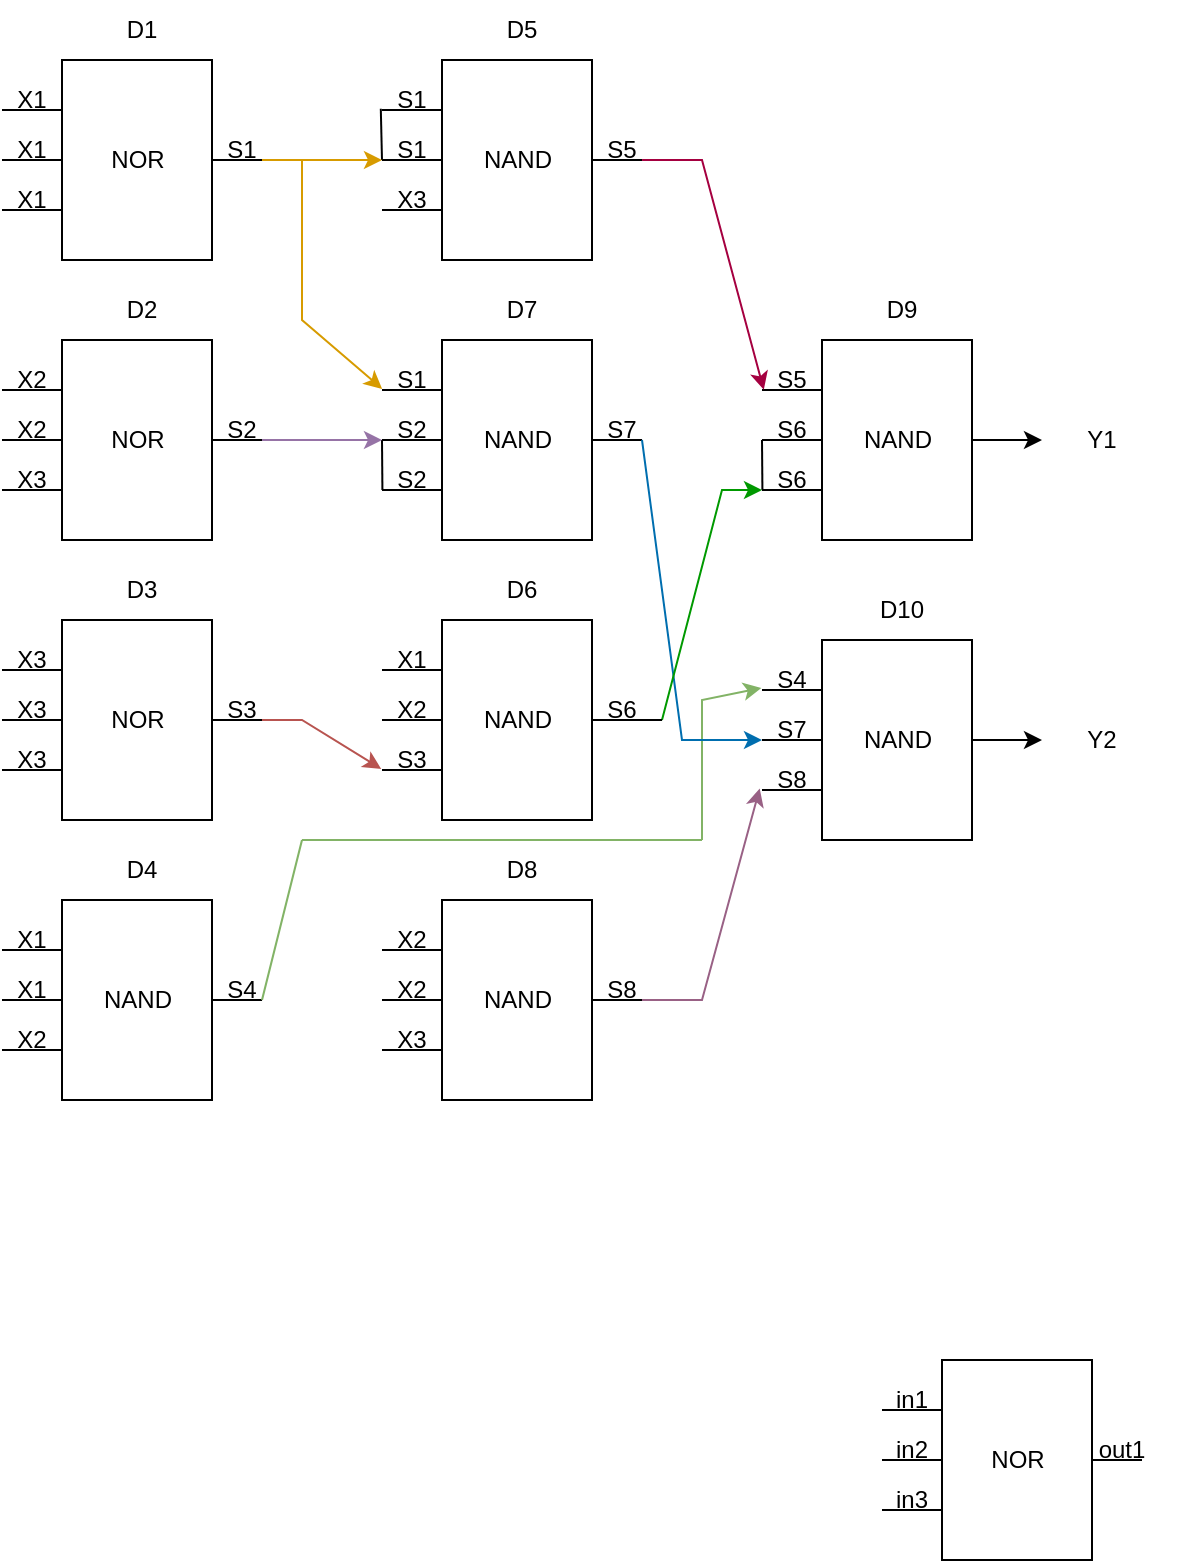 <mxfile version="24.7.16">
  <diagram name="Page-1" id="HjRfxefBbNDI6k8AIesV">
    <mxGraphModel dx="339" dy="648" grid="1" gridSize="10" guides="1" tooltips="1" connect="1" arrows="1" fold="1" page="1" pageScale="1" pageWidth="850" pageHeight="1100" math="0" shadow="0">
      <root>
        <mxCell id="0" />
        <mxCell id="1" parent="0" />
        <mxCell id="4f0wdwf8hc2-KdO0hGiv-13" value="" style="group" vertex="1" connectable="0" parent="1">
          <mxGeometry x="170" y="310" width="150" height="120" as="geometry" />
        </mxCell>
        <mxCell id="4f0wdwf8hc2-KdO0hGiv-14" value="" style="rounded=0;whiteSpace=wrap;html=1;" vertex="1" parent="4f0wdwf8hc2-KdO0hGiv-13">
          <mxGeometry x="30" width="75" height="100" as="geometry" />
        </mxCell>
        <mxCell id="4f0wdwf8hc2-KdO0hGiv-15" value="NOR" style="text;html=1;align=center;verticalAlign=middle;whiteSpace=wrap;rounded=0;" vertex="1" parent="4f0wdwf8hc2-KdO0hGiv-13">
          <mxGeometry x="37.5" y="35" width="60" height="30" as="geometry" />
        </mxCell>
        <mxCell id="4f0wdwf8hc2-KdO0hGiv-16" value="" style="endArrow=none;html=1;rounded=0;entryX=0;entryY=0.25;entryDx=0;entryDy=0;" edge="1" parent="4f0wdwf8hc2-KdO0hGiv-13" target="4f0wdwf8hc2-KdO0hGiv-14">
          <mxGeometry width="50" height="50" relative="1" as="geometry">
            <mxPoint y="25" as="sourcePoint" />
            <mxPoint x="10" y="10" as="targetPoint" />
          </mxGeometry>
        </mxCell>
        <mxCell id="4f0wdwf8hc2-KdO0hGiv-17" value="" style="endArrow=none;html=1;rounded=0;entryX=0;entryY=0.5;entryDx=0;entryDy=0;" edge="1" parent="4f0wdwf8hc2-KdO0hGiv-13" target="4f0wdwf8hc2-KdO0hGiv-14">
          <mxGeometry width="50" height="50" relative="1" as="geometry">
            <mxPoint y="50" as="sourcePoint" />
            <mxPoint x="-10" y="50" as="targetPoint" />
          </mxGeometry>
        </mxCell>
        <mxCell id="4f0wdwf8hc2-KdO0hGiv-18" value="" style="endArrow=none;html=1;rounded=0;entryX=0;entryY=0.75;entryDx=0;entryDy=0;" edge="1" parent="4f0wdwf8hc2-KdO0hGiv-13" target="4f0wdwf8hc2-KdO0hGiv-14">
          <mxGeometry width="50" height="50" relative="1" as="geometry">
            <mxPoint y="75" as="sourcePoint" />
            <mxPoint x="-20" y="65" as="targetPoint" />
          </mxGeometry>
        </mxCell>
        <mxCell id="4f0wdwf8hc2-KdO0hGiv-19" value="" style="endArrow=none;html=1;rounded=0;" edge="1" parent="4f0wdwf8hc2-KdO0hGiv-13">
          <mxGeometry width="50" height="50" relative="1" as="geometry">
            <mxPoint x="105" y="50" as="sourcePoint" />
            <mxPoint x="130" y="50" as="targetPoint" />
          </mxGeometry>
        </mxCell>
        <mxCell id="4f0wdwf8hc2-KdO0hGiv-20" value="X1" style="text;html=1;align=center;verticalAlign=middle;whiteSpace=wrap;rounded=0;" vertex="1" parent="4f0wdwf8hc2-KdO0hGiv-13">
          <mxGeometry width="30" height="40" as="geometry" />
        </mxCell>
        <mxCell id="4f0wdwf8hc2-KdO0hGiv-21" value="X1" style="text;html=1;align=center;verticalAlign=middle;whiteSpace=wrap;rounded=0;" vertex="1" parent="4f0wdwf8hc2-KdO0hGiv-13">
          <mxGeometry y="30" width="30" height="30" as="geometry" />
        </mxCell>
        <mxCell id="4f0wdwf8hc2-KdO0hGiv-22" value="X1" style="text;html=1;align=center;verticalAlign=middle;whiteSpace=wrap;rounded=0;" vertex="1" parent="4f0wdwf8hc2-KdO0hGiv-13">
          <mxGeometry y="50" width="30" height="40" as="geometry" />
        </mxCell>
        <mxCell id="4f0wdwf8hc2-KdO0hGiv-133" value="S1" style="text;html=1;align=center;verticalAlign=middle;whiteSpace=wrap;rounded=0;" vertex="1" parent="4f0wdwf8hc2-KdO0hGiv-13">
          <mxGeometry x="90" y="30" width="60" height="30" as="geometry" />
        </mxCell>
        <mxCell id="4f0wdwf8hc2-KdO0hGiv-23" value="" style="group" vertex="1" connectable="0" parent="1">
          <mxGeometry x="170" y="450" width="150" height="100" as="geometry" />
        </mxCell>
        <mxCell id="4f0wdwf8hc2-KdO0hGiv-24" value="" style="rounded=0;whiteSpace=wrap;html=1;" vertex="1" parent="4f0wdwf8hc2-KdO0hGiv-23">
          <mxGeometry x="30" width="75" height="100" as="geometry" />
        </mxCell>
        <mxCell id="4f0wdwf8hc2-KdO0hGiv-25" value="NOR" style="text;html=1;align=center;verticalAlign=middle;whiteSpace=wrap;rounded=0;" vertex="1" parent="4f0wdwf8hc2-KdO0hGiv-23">
          <mxGeometry x="37.5" y="35" width="60" height="30" as="geometry" />
        </mxCell>
        <mxCell id="4f0wdwf8hc2-KdO0hGiv-26" value="" style="endArrow=none;html=1;rounded=0;entryX=0;entryY=0.25;entryDx=0;entryDy=0;" edge="1" parent="4f0wdwf8hc2-KdO0hGiv-23" target="4f0wdwf8hc2-KdO0hGiv-24">
          <mxGeometry width="50" height="50" relative="1" as="geometry">
            <mxPoint y="25" as="sourcePoint" />
            <mxPoint x="10" y="10" as="targetPoint" />
          </mxGeometry>
        </mxCell>
        <mxCell id="4f0wdwf8hc2-KdO0hGiv-27" value="" style="endArrow=none;html=1;rounded=0;entryX=0;entryY=0.5;entryDx=0;entryDy=0;" edge="1" parent="4f0wdwf8hc2-KdO0hGiv-23" target="4f0wdwf8hc2-KdO0hGiv-24">
          <mxGeometry width="50" height="50" relative="1" as="geometry">
            <mxPoint y="50" as="sourcePoint" />
            <mxPoint x="-10" y="50" as="targetPoint" />
          </mxGeometry>
        </mxCell>
        <mxCell id="4f0wdwf8hc2-KdO0hGiv-28" value="" style="endArrow=none;html=1;rounded=0;entryX=0;entryY=0.75;entryDx=0;entryDy=0;" edge="1" parent="4f0wdwf8hc2-KdO0hGiv-23" target="4f0wdwf8hc2-KdO0hGiv-24">
          <mxGeometry width="50" height="50" relative="1" as="geometry">
            <mxPoint y="75" as="sourcePoint" />
            <mxPoint x="-20" y="65" as="targetPoint" />
          </mxGeometry>
        </mxCell>
        <mxCell id="4f0wdwf8hc2-KdO0hGiv-29" value="" style="endArrow=none;html=1;rounded=0;" edge="1" parent="4f0wdwf8hc2-KdO0hGiv-23">
          <mxGeometry width="50" height="50" relative="1" as="geometry">
            <mxPoint x="105" y="50" as="sourcePoint" />
            <mxPoint x="130" y="50" as="targetPoint" />
          </mxGeometry>
        </mxCell>
        <mxCell id="4f0wdwf8hc2-KdO0hGiv-30" value="X2" style="text;html=1;align=center;verticalAlign=middle;whiteSpace=wrap;rounded=0;" vertex="1" parent="4f0wdwf8hc2-KdO0hGiv-23">
          <mxGeometry width="30" height="40" as="geometry" />
        </mxCell>
        <mxCell id="4f0wdwf8hc2-KdO0hGiv-31" value="X2" style="text;html=1;align=center;verticalAlign=middle;whiteSpace=wrap;rounded=0;" vertex="1" parent="4f0wdwf8hc2-KdO0hGiv-23">
          <mxGeometry y="30" width="30" height="30" as="geometry" />
        </mxCell>
        <mxCell id="4f0wdwf8hc2-KdO0hGiv-32" value="X3" style="text;html=1;align=center;verticalAlign=middle;whiteSpace=wrap;rounded=0;" vertex="1" parent="4f0wdwf8hc2-KdO0hGiv-23">
          <mxGeometry y="50" width="30" height="40" as="geometry" />
        </mxCell>
        <mxCell id="4f0wdwf8hc2-KdO0hGiv-134" value="S2" style="text;html=1;align=center;verticalAlign=middle;whiteSpace=wrap;rounded=0;" vertex="1" parent="4f0wdwf8hc2-KdO0hGiv-23">
          <mxGeometry x="90" y="30" width="60" height="30" as="geometry" />
        </mxCell>
        <mxCell id="4f0wdwf8hc2-KdO0hGiv-33" value="" style="group" vertex="1" connectable="0" parent="1">
          <mxGeometry x="170" y="590" width="157.5" height="100" as="geometry" />
        </mxCell>
        <mxCell id="4f0wdwf8hc2-KdO0hGiv-34" value="" style="rounded=0;whiteSpace=wrap;html=1;" vertex="1" parent="4f0wdwf8hc2-KdO0hGiv-33">
          <mxGeometry x="30" width="75" height="100" as="geometry" />
        </mxCell>
        <mxCell id="4f0wdwf8hc2-KdO0hGiv-35" value="NOR" style="text;html=1;align=center;verticalAlign=middle;whiteSpace=wrap;rounded=0;" vertex="1" parent="4f0wdwf8hc2-KdO0hGiv-33">
          <mxGeometry x="37.5" y="35" width="60" height="30" as="geometry" />
        </mxCell>
        <mxCell id="4f0wdwf8hc2-KdO0hGiv-36" value="" style="endArrow=none;html=1;rounded=0;entryX=0;entryY=0.25;entryDx=0;entryDy=0;" edge="1" parent="4f0wdwf8hc2-KdO0hGiv-33" target="4f0wdwf8hc2-KdO0hGiv-34">
          <mxGeometry width="50" height="50" relative="1" as="geometry">
            <mxPoint y="25" as="sourcePoint" />
            <mxPoint x="10" y="10" as="targetPoint" />
          </mxGeometry>
        </mxCell>
        <mxCell id="4f0wdwf8hc2-KdO0hGiv-37" value="" style="endArrow=none;html=1;rounded=0;entryX=0;entryY=0.5;entryDx=0;entryDy=0;" edge="1" parent="4f0wdwf8hc2-KdO0hGiv-33" target="4f0wdwf8hc2-KdO0hGiv-34">
          <mxGeometry width="50" height="50" relative="1" as="geometry">
            <mxPoint y="50" as="sourcePoint" />
            <mxPoint x="-10" y="50" as="targetPoint" />
          </mxGeometry>
        </mxCell>
        <mxCell id="4f0wdwf8hc2-KdO0hGiv-38" value="" style="endArrow=none;html=1;rounded=0;entryX=0;entryY=0.75;entryDx=0;entryDy=0;" edge="1" parent="4f0wdwf8hc2-KdO0hGiv-33" target="4f0wdwf8hc2-KdO0hGiv-34">
          <mxGeometry width="50" height="50" relative="1" as="geometry">
            <mxPoint y="75" as="sourcePoint" />
            <mxPoint x="-20" y="65" as="targetPoint" />
          </mxGeometry>
        </mxCell>
        <mxCell id="4f0wdwf8hc2-KdO0hGiv-39" value="" style="endArrow=none;html=1;rounded=0;" edge="1" parent="4f0wdwf8hc2-KdO0hGiv-33">
          <mxGeometry width="50" height="50" relative="1" as="geometry">
            <mxPoint x="105" y="50" as="sourcePoint" />
            <mxPoint x="130" y="50" as="targetPoint" />
          </mxGeometry>
        </mxCell>
        <mxCell id="4f0wdwf8hc2-KdO0hGiv-40" value="X3" style="text;html=1;align=center;verticalAlign=middle;whiteSpace=wrap;rounded=0;" vertex="1" parent="4f0wdwf8hc2-KdO0hGiv-33">
          <mxGeometry width="30" height="40" as="geometry" />
        </mxCell>
        <mxCell id="4f0wdwf8hc2-KdO0hGiv-41" value="X3" style="text;html=1;align=center;verticalAlign=middle;whiteSpace=wrap;rounded=0;" vertex="1" parent="4f0wdwf8hc2-KdO0hGiv-33">
          <mxGeometry y="30" width="30" height="30" as="geometry" />
        </mxCell>
        <mxCell id="4f0wdwf8hc2-KdO0hGiv-42" value="X3" style="text;html=1;align=center;verticalAlign=middle;whiteSpace=wrap;rounded=0;" vertex="1" parent="4f0wdwf8hc2-KdO0hGiv-33">
          <mxGeometry y="50" width="30" height="40" as="geometry" />
        </mxCell>
        <mxCell id="4f0wdwf8hc2-KdO0hGiv-135" value="S3" style="text;html=1;align=center;verticalAlign=middle;whiteSpace=wrap;rounded=0;" vertex="1" parent="4f0wdwf8hc2-KdO0hGiv-33">
          <mxGeometry x="90" y="30" width="60" height="30" as="geometry" />
        </mxCell>
        <mxCell id="4f0wdwf8hc2-KdO0hGiv-43" value="" style="group" vertex="1" connectable="0" parent="1">
          <mxGeometry x="170" y="730" width="150" height="100" as="geometry" />
        </mxCell>
        <mxCell id="4f0wdwf8hc2-KdO0hGiv-44" value="" style="rounded=0;whiteSpace=wrap;html=1;" vertex="1" parent="4f0wdwf8hc2-KdO0hGiv-43">
          <mxGeometry x="30" width="75" height="100" as="geometry" />
        </mxCell>
        <mxCell id="4f0wdwf8hc2-KdO0hGiv-45" value="NAND" style="text;html=1;align=center;verticalAlign=middle;whiteSpace=wrap;rounded=0;" vertex="1" parent="4f0wdwf8hc2-KdO0hGiv-43">
          <mxGeometry x="37.5" y="35" width="60" height="30" as="geometry" />
        </mxCell>
        <mxCell id="4f0wdwf8hc2-KdO0hGiv-46" value="" style="endArrow=none;html=1;rounded=0;entryX=0;entryY=0.25;entryDx=0;entryDy=0;" edge="1" parent="4f0wdwf8hc2-KdO0hGiv-43" target="4f0wdwf8hc2-KdO0hGiv-44">
          <mxGeometry width="50" height="50" relative="1" as="geometry">
            <mxPoint y="25" as="sourcePoint" />
            <mxPoint x="10" y="10" as="targetPoint" />
          </mxGeometry>
        </mxCell>
        <mxCell id="4f0wdwf8hc2-KdO0hGiv-47" value="" style="endArrow=none;html=1;rounded=0;entryX=0;entryY=0.5;entryDx=0;entryDy=0;" edge="1" parent="4f0wdwf8hc2-KdO0hGiv-43" target="4f0wdwf8hc2-KdO0hGiv-44">
          <mxGeometry width="50" height="50" relative="1" as="geometry">
            <mxPoint y="50" as="sourcePoint" />
            <mxPoint x="-10" y="50" as="targetPoint" />
          </mxGeometry>
        </mxCell>
        <mxCell id="4f0wdwf8hc2-KdO0hGiv-48" value="" style="endArrow=none;html=1;rounded=0;entryX=0;entryY=0.75;entryDx=0;entryDy=0;" edge="1" parent="4f0wdwf8hc2-KdO0hGiv-43" target="4f0wdwf8hc2-KdO0hGiv-44">
          <mxGeometry width="50" height="50" relative="1" as="geometry">
            <mxPoint y="75" as="sourcePoint" />
            <mxPoint x="-20" y="65" as="targetPoint" />
          </mxGeometry>
        </mxCell>
        <mxCell id="4f0wdwf8hc2-KdO0hGiv-49" value="" style="endArrow=none;html=1;rounded=0;" edge="1" parent="4f0wdwf8hc2-KdO0hGiv-43">
          <mxGeometry width="50" height="50" relative="1" as="geometry">
            <mxPoint x="105" y="50" as="sourcePoint" />
            <mxPoint x="130" y="50" as="targetPoint" />
          </mxGeometry>
        </mxCell>
        <mxCell id="4f0wdwf8hc2-KdO0hGiv-50" value="X1" style="text;html=1;align=center;verticalAlign=middle;whiteSpace=wrap;rounded=0;" vertex="1" parent="4f0wdwf8hc2-KdO0hGiv-43">
          <mxGeometry width="30" height="40" as="geometry" />
        </mxCell>
        <mxCell id="4f0wdwf8hc2-KdO0hGiv-51" value="X1" style="text;html=1;align=center;verticalAlign=middle;whiteSpace=wrap;rounded=0;" vertex="1" parent="4f0wdwf8hc2-KdO0hGiv-43">
          <mxGeometry y="30" width="30" height="30" as="geometry" />
        </mxCell>
        <mxCell id="4f0wdwf8hc2-KdO0hGiv-52" value="X2" style="text;html=1;align=center;verticalAlign=middle;whiteSpace=wrap;rounded=0;" vertex="1" parent="4f0wdwf8hc2-KdO0hGiv-43">
          <mxGeometry y="50" width="30" height="40" as="geometry" />
        </mxCell>
        <mxCell id="4f0wdwf8hc2-KdO0hGiv-136" value="S4" style="text;html=1;align=center;verticalAlign=middle;whiteSpace=wrap;rounded=0;" vertex="1" parent="4f0wdwf8hc2-KdO0hGiv-43">
          <mxGeometry x="90" y="30" width="60" height="30" as="geometry" />
        </mxCell>
        <mxCell id="4f0wdwf8hc2-KdO0hGiv-137" value="" style="endArrow=none;html=1;rounded=0;fillColor=#d5e8d4;strokeColor=#82b366;" edge="1" parent="4f0wdwf8hc2-KdO0hGiv-43">
          <mxGeometry width="50" height="50" relative="1" as="geometry">
            <mxPoint x="130" y="50" as="sourcePoint" />
            <mxPoint x="150" y="-30" as="targetPoint" />
          </mxGeometry>
        </mxCell>
        <mxCell id="4f0wdwf8hc2-KdO0hGiv-54" value="D1" style="text;html=1;align=center;verticalAlign=middle;whiteSpace=wrap;rounded=0;" vertex="1" parent="1">
          <mxGeometry x="200" y="280" width="80" height="30" as="geometry" />
        </mxCell>
        <mxCell id="4f0wdwf8hc2-KdO0hGiv-55" value="D2" style="text;html=1;align=center;verticalAlign=middle;whiteSpace=wrap;rounded=0;" vertex="1" parent="1">
          <mxGeometry x="200" y="420" width="80" height="30" as="geometry" />
        </mxCell>
        <mxCell id="4f0wdwf8hc2-KdO0hGiv-56" value="D3" style="text;html=1;align=center;verticalAlign=middle;whiteSpace=wrap;rounded=0;" vertex="1" parent="1">
          <mxGeometry x="200" y="560" width="80" height="30" as="geometry" />
        </mxCell>
        <mxCell id="4f0wdwf8hc2-KdO0hGiv-57" value="D4" style="text;html=1;align=center;verticalAlign=middle;whiteSpace=wrap;rounded=0;" vertex="1" parent="1">
          <mxGeometry x="200" y="700" width="80" height="30" as="geometry" />
        </mxCell>
        <mxCell id="4f0wdwf8hc2-KdO0hGiv-58" value="" style="group" vertex="1" connectable="0" parent="1">
          <mxGeometry x="360" y="310" width="150" height="100" as="geometry" />
        </mxCell>
        <mxCell id="4f0wdwf8hc2-KdO0hGiv-59" value="" style="rounded=0;whiteSpace=wrap;html=1;" vertex="1" parent="4f0wdwf8hc2-KdO0hGiv-58">
          <mxGeometry x="30" width="75" height="100" as="geometry" />
        </mxCell>
        <mxCell id="4f0wdwf8hc2-KdO0hGiv-60" value="NAND" style="text;html=1;align=center;verticalAlign=middle;whiteSpace=wrap;rounded=0;" vertex="1" parent="4f0wdwf8hc2-KdO0hGiv-58">
          <mxGeometry x="37.5" y="35" width="60" height="30" as="geometry" />
        </mxCell>
        <mxCell id="4f0wdwf8hc2-KdO0hGiv-61" value="" style="endArrow=none;html=1;rounded=0;entryX=0;entryY=0.25;entryDx=0;entryDy=0;" edge="1" parent="4f0wdwf8hc2-KdO0hGiv-58" target="4f0wdwf8hc2-KdO0hGiv-59">
          <mxGeometry width="50" height="50" relative="1" as="geometry">
            <mxPoint y="25" as="sourcePoint" />
            <mxPoint x="10" y="10" as="targetPoint" />
          </mxGeometry>
        </mxCell>
        <mxCell id="4f0wdwf8hc2-KdO0hGiv-62" value="" style="endArrow=none;html=1;rounded=0;entryX=0;entryY=0.5;entryDx=0;entryDy=0;" edge="1" parent="4f0wdwf8hc2-KdO0hGiv-58" target="4f0wdwf8hc2-KdO0hGiv-59">
          <mxGeometry width="50" height="50" relative="1" as="geometry">
            <mxPoint y="50" as="sourcePoint" />
            <mxPoint x="-10" y="50" as="targetPoint" />
          </mxGeometry>
        </mxCell>
        <mxCell id="4f0wdwf8hc2-KdO0hGiv-63" value="" style="endArrow=none;html=1;rounded=0;entryX=0;entryY=0.75;entryDx=0;entryDy=0;" edge="1" parent="4f0wdwf8hc2-KdO0hGiv-58" target="4f0wdwf8hc2-KdO0hGiv-59">
          <mxGeometry width="50" height="50" relative="1" as="geometry">
            <mxPoint y="75" as="sourcePoint" />
            <mxPoint x="-20" y="65" as="targetPoint" />
          </mxGeometry>
        </mxCell>
        <mxCell id="4f0wdwf8hc2-KdO0hGiv-64" value="" style="endArrow=none;html=1;rounded=0;" edge="1" parent="4f0wdwf8hc2-KdO0hGiv-58">
          <mxGeometry width="50" height="50" relative="1" as="geometry">
            <mxPoint x="105" y="50" as="sourcePoint" />
            <mxPoint x="130" y="50" as="targetPoint" />
          </mxGeometry>
        </mxCell>
        <mxCell id="4f0wdwf8hc2-KdO0hGiv-65" value="S1" style="text;html=1;align=center;verticalAlign=middle;whiteSpace=wrap;rounded=0;" vertex="1" parent="4f0wdwf8hc2-KdO0hGiv-58">
          <mxGeometry width="30" height="40" as="geometry" />
        </mxCell>
        <mxCell id="4f0wdwf8hc2-KdO0hGiv-66" value="S1" style="text;html=1;align=center;verticalAlign=middle;whiteSpace=wrap;rounded=0;" vertex="1" parent="4f0wdwf8hc2-KdO0hGiv-58">
          <mxGeometry y="30" width="30" height="30" as="geometry" />
        </mxCell>
        <mxCell id="4f0wdwf8hc2-KdO0hGiv-67" value="X3" style="text;html=1;align=center;verticalAlign=middle;whiteSpace=wrap;rounded=0;" vertex="1" parent="4f0wdwf8hc2-KdO0hGiv-58">
          <mxGeometry y="50" width="30" height="40" as="geometry" />
        </mxCell>
        <mxCell id="4f0wdwf8hc2-KdO0hGiv-141" value="S5" style="text;html=1;align=center;verticalAlign=middle;whiteSpace=wrap;rounded=0;" vertex="1" parent="4f0wdwf8hc2-KdO0hGiv-58">
          <mxGeometry x="90" y="30" width="60" height="30" as="geometry" />
        </mxCell>
        <mxCell id="4f0wdwf8hc2-KdO0hGiv-154" value="" style="endArrow=none;html=1;rounded=0;exitX=0;exitY=0;exitDx=0;exitDy=0;entryX=-0.02;entryY=0.61;entryDx=0;entryDy=0;entryPerimeter=0;" edge="1" parent="4f0wdwf8hc2-KdO0hGiv-58" source="4f0wdwf8hc2-KdO0hGiv-67" target="4f0wdwf8hc2-KdO0hGiv-65">
          <mxGeometry width="50" height="50" relative="1" as="geometry">
            <mxPoint x="-80" y="90" as="sourcePoint" />
            <mxPoint x="-30" y="40" as="targetPoint" />
          </mxGeometry>
        </mxCell>
        <mxCell id="4f0wdwf8hc2-KdO0hGiv-68" value="D5" style="text;html=1;align=center;verticalAlign=middle;whiteSpace=wrap;rounded=0;" vertex="1" parent="1">
          <mxGeometry x="390" y="280" width="80" height="30" as="geometry" />
        </mxCell>
        <mxCell id="4f0wdwf8hc2-KdO0hGiv-69" value="" style="group" vertex="1" connectable="0" parent="1">
          <mxGeometry x="360" y="590" width="157.5" height="100" as="geometry" />
        </mxCell>
        <mxCell id="4f0wdwf8hc2-KdO0hGiv-70" value="" style="rounded=0;whiteSpace=wrap;html=1;" vertex="1" parent="4f0wdwf8hc2-KdO0hGiv-69">
          <mxGeometry x="30" width="75" height="100" as="geometry" />
        </mxCell>
        <mxCell id="4f0wdwf8hc2-KdO0hGiv-71" value="NAND" style="text;html=1;align=center;verticalAlign=middle;whiteSpace=wrap;rounded=0;" vertex="1" parent="4f0wdwf8hc2-KdO0hGiv-69">
          <mxGeometry x="37.5" y="35" width="60" height="30" as="geometry" />
        </mxCell>
        <mxCell id="4f0wdwf8hc2-KdO0hGiv-72" value="" style="endArrow=none;html=1;rounded=0;entryX=0;entryY=0.25;entryDx=0;entryDy=0;" edge="1" parent="4f0wdwf8hc2-KdO0hGiv-69" target="4f0wdwf8hc2-KdO0hGiv-70">
          <mxGeometry width="50" height="50" relative="1" as="geometry">
            <mxPoint y="25" as="sourcePoint" />
            <mxPoint x="10" y="10" as="targetPoint" />
          </mxGeometry>
        </mxCell>
        <mxCell id="4f0wdwf8hc2-KdO0hGiv-73" value="" style="endArrow=none;html=1;rounded=0;entryX=0;entryY=0.5;entryDx=0;entryDy=0;" edge="1" parent="4f0wdwf8hc2-KdO0hGiv-69" target="4f0wdwf8hc2-KdO0hGiv-70">
          <mxGeometry width="50" height="50" relative="1" as="geometry">
            <mxPoint y="50" as="sourcePoint" />
            <mxPoint x="-10" y="50" as="targetPoint" />
          </mxGeometry>
        </mxCell>
        <mxCell id="4f0wdwf8hc2-KdO0hGiv-74" value="" style="endArrow=none;html=1;rounded=0;entryX=0;entryY=0.75;entryDx=0;entryDy=0;" edge="1" parent="4f0wdwf8hc2-KdO0hGiv-69" target="4f0wdwf8hc2-KdO0hGiv-70">
          <mxGeometry width="50" height="50" relative="1" as="geometry">
            <mxPoint y="75" as="sourcePoint" />
            <mxPoint x="-20" y="65" as="targetPoint" />
          </mxGeometry>
        </mxCell>
        <mxCell id="4f0wdwf8hc2-KdO0hGiv-76" value="X1" style="text;html=1;align=center;verticalAlign=middle;whiteSpace=wrap;rounded=0;" vertex="1" parent="4f0wdwf8hc2-KdO0hGiv-69">
          <mxGeometry width="30" height="40" as="geometry" />
        </mxCell>
        <mxCell id="4f0wdwf8hc2-KdO0hGiv-77" value="X2" style="text;html=1;align=center;verticalAlign=middle;whiteSpace=wrap;rounded=0;" vertex="1" parent="4f0wdwf8hc2-KdO0hGiv-69">
          <mxGeometry y="30" width="30" height="30" as="geometry" />
        </mxCell>
        <mxCell id="4f0wdwf8hc2-KdO0hGiv-78" value="S3" style="text;html=1;align=center;verticalAlign=middle;whiteSpace=wrap;rounded=0;" vertex="1" parent="4f0wdwf8hc2-KdO0hGiv-69">
          <mxGeometry y="50" width="30" height="40" as="geometry" />
        </mxCell>
        <mxCell id="4f0wdwf8hc2-KdO0hGiv-159" value="S6" style="text;html=1;align=center;verticalAlign=middle;whiteSpace=wrap;rounded=0;" vertex="1" parent="4f0wdwf8hc2-KdO0hGiv-69">
          <mxGeometry x="90" y="30" width="60" height="30" as="geometry" />
        </mxCell>
        <mxCell id="4f0wdwf8hc2-KdO0hGiv-79" value="D6" style="text;html=1;align=center;verticalAlign=middle;whiteSpace=wrap;rounded=0;" vertex="1" parent="1">
          <mxGeometry x="390" y="560" width="80" height="30" as="geometry" />
        </mxCell>
        <mxCell id="4f0wdwf8hc2-KdO0hGiv-80" value="" style="group" vertex="1" connectable="0" parent="1">
          <mxGeometry x="360" y="450" width="150" height="100" as="geometry" />
        </mxCell>
        <mxCell id="4f0wdwf8hc2-KdO0hGiv-81" value="" style="rounded=0;whiteSpace=wrap;html=1;" vertex="1" parent="4f0wdwf8hc2-KdO0hGiv-80">
          <mxGeometry x="30" width="75" height="100" as="geometry" />
        </mxCell>
        <mxCell id="4f0wdwf8hc2-KdO0hGiv-82" value="NAND" style="text;html=1;align=center;verticalAlign=middle;whiteSpace=wrap;rounded=0;" vertex="1" parent="4f0wdwf8hc2-KdO0hGiv-80">
          <mxGeometry x="37.5" y="35" width="60" height="30" as="geometry" />
        </mxCell>
        <mxCell id="4f0wdwf8hc2-KdO0hGiv-83" value="" style="endArrow=none;html=1;rounded=0;entryX=0;entryY=0.25;entryDx=0;entryDy=0;" edge="1" parent="4f0wdwf8hc2-KdO0hGiv-80" target="4f0wdwf8hc2-KdO0hGiv-81">
          <mxGeometry width="50" height="50" relative="1" as="geometry">
            <mxPoint y="25" as="sourcePoint" />
            <mxPoint x="10" y="10" as="targetPoint" />
          </mxGeometry>
        </mxCell>
        <mxCell id="4f0wdwf8hc2-KdO0hGiv-84" value="" style="endArrow=none;html=1;rounded=0;entryX=0;entryY=0.5;entryDx=0;entryDy=0;" edge="1" parent="4f0wdwf8hc2-KdO0hGiv-80" target="4f0wdwf8hc2-KdO0hGiv-81">
          <mxGeometry width="50" height="50" relative="1" as="geometry">
            <mxPoint y="50" as="sourcePoint" />
            <mxPoint x="-10" y="50" as="targetPoint" />
          </mxGeometry>
        </mxCell>
        <mxCell id="4f0wdwf8hc2-KdO0hGiv-85" value="" style="endArrow=none;html=1;rounded=0;entryX=0;entryY=0.75;entryDx=0;entryDy=0;" edge="1" parent="4f0wdwf8hc2-KdO0hGiv-80" target="4f0wdwf8hc2-KdO0hGiv-81">
          <mxGeometry width="50" height="50" relative="1" as="geometry">
            <mxPoint y="75" as="sourcePoint" />
            <mxPoint x="-20" y="65" as="targetPoint" />
          </mxGeometry>
        </mxCell>
        <mxCell id="4f0wdwf8hc2-KdO0hGiv-86" value="" style="endArrow=none;html=1;rounded=0;" edge="1" parent="4f0wdwf8hc2-KdO0hGiv-80">
          <mxGeometry width="50" height="50" relative="1" as="geometry">
            <mxPoint x="105" y="50" as="sourcePoint" />
            <mxPoint x="130" y="50" as="targetPoint" />
          </mxGeometry>
        </mxCell>
        <mxCell id="4f0wdwf8hc2-KdO0hGiv-87" value="S1" style="text;html=1;align=center;verticalAlign=middle;whiteSpace=wrap;rounded=0;" vertex="1" parent="4f0wdwf8hc2-KdO0hGiv-80">
          <mxGeometry width="30" height="40" as="geometry" />
        </mxCell>
        <mxCell id="4f0wdwf8hc2-KdO0hGiv-88" value="S2" style="text;html=1;align=center;verticalAlign=middle;whiteSpace=wrap;rounded=0;" vertex="1" parent="4f0wdwf8hc2-KdO0hGiv-80">
          <mxGeometry y="30" width="30" height="30" as="geometry" />
        </mxCell>
        <mxCell id="4f0wdwf8hc2-KdO0hGiv-89" value="S2" style="text;html=1;align=center;verticalAlign=middle;whiteSpace=wrap;rounded=0;" vertex="1" parent="4f0wdwf8hc2-KdO0hGiv-80">
          <mxGeometry y="50" width="30" height="40" as="geometry" />
        </mxCell>
        <mxCell id="4f0wdwf8hc2-KdO0hGiv-130" value="" style="endArrow=none;html=1;rounded=0;entryX=0;entryY=0;entryDx=0;entryDy=0;exitX=0.007;exitY=0.626;exitDx=0;exitDy=0;exitPerimeter=0;" edge="1" parent="4f0wdwf8hc2-KdO0hGiv-80" source="4f0wdwf8hc2-KdO0hGiv-89" target="4f0wdwf8hc2-KdO0hGiv-89">
          <mxGeometry width="50" height="50" relative="1" as="geometry">
            <mxPoint x="-30" y="90" as="sourcePoint" />
            <mxPoint x="-60" y="50" as="targetPoint" />
          </mxGeometry>
        </mxCell>
        <mxCell id="4f0wdwf8hc2-KdO0hGiv-158" value="S7" style="text;html=1;align=center;verticalAlign=middle;whiteSpace=wrap;rounded=0;" vertex="1" parent="4f0wdwf8hc2-KdO0hGiv-80">
          <mxGeometry x="90" y="30" width="60" height="30" as="geometry" />
        </mxCell>
        <mxCell id="4f0wdwf8hc2-KdO0hGiv-90" value="D7" style="text;html=1;align=center;verticalAlign=middle;whiteSpace=wrap;rounded=0;" vertex="1" parent="1">
          <mxGeometry x="390" y="420" width="80" height="30" as="geometry" />
        </mxCell>
        <mxCell id="4f0wdwf8hc2-KdO0hGiv-91" value="" style="group" vertex="1" connectable="0" parent="1">
          <mxGeometry x="360" y="730" width="150" height="100" as="geometry" />
        </mxCell>
        <mxCell id="4f0wdwf8hc2-KdO0hGiv-92" value="" style="rounded=0;whiteSpace=wrap;html=1;" vertex="1" parent="4f0wdwf8hc2-KdO0hGiv-91">
          <mxGeometry x="30" width="75" height="100" as="geometry" />
        </mxCell>
        <mxCell id="4f0wdwf8hc2-KdO0hGiv-93" value="NAND" style="text;html=1;align=center;verticalAlign=middle;whiteSpace=wrap;rounded=0;" vertex="1" parent="4f0wdwf8hc2-KdO0hGiv-91">
          <mxGeometry x="37.5" y="35" width="60" height="30" as="geometry" />
        </mxCell>
        <mxCell id="4f0wdwf8hc2-KdO0hGiv-94" value="" style="endArrow=none;html=1;rounded=0;entryX=0;entryY=0.25;entryDx=0;entryDy=0;" edge="1" parent="4f0wdwf8hc2-KdO0hGiv-91" target="4f0wdwf8hc2-KdO0hGiv-92">
          <mxGeometry width="50" height="50" relative="1" as="geometry">
            <mxPoint y="25" as="sourcePoint" />
            <mxPoint x="10" y="10" as="targetPoint" />
          </mxGeometry>
        </mxCell>
        <mxCell id="4f0wdwf8hc2-KdO0hGiv-95" value="" style="endArrow=none;html=1;rounded=0;entryX=0;entryY=0.5;entryDx=0;entryDy=0;" edge="1" parent="4f0wdwf8hc2-KdO0hGiv-91" target="4f0wdwf8hc2-KdO0hGiv-92">
          <mxGeometry width="50" height="50" relative="1" as="geometry">
            <mxPoint y="50" as="sourcePoint" />
            <mxPoint x="-10" y="50" as="targetPoint" />
          </mxGeometry>
        </mxCell>
        <mxCell id="4f0wdwf8hc2-KdO0hGiv-96" value="" style="endArrow=none;html=1;rounded=0;entryX=0;entryY=0.75;entryDx=0;entryDy=0;" edge="1" parent="4f0wdwf8hc2-KdO0hGiv-91" target="4f0wdwf8hc2-KdO0hGiv-92">
          <mxGeometry width="50" height="50" relative="1" as="geometry">
            <mxPoint y="75" as="sourcePoint" />
            <mxPoint x="-20" y="65" as="targetPoint" />
          </mxGeometry>
        </mxCell>
        <mxCell id="4f0wdwf8hc2-KdO0hGiv-97" value="" style="endArrow=none;html=1;rounded=0;" edge="1" parent="4f0wdwf8hc2-KdO0hGiv-91">
          <mxGeometry width="50" height="50" relative="1" as="geometry">
            <mxPoint x="105" y="50" as="sourcePoint" />
            <mxPoint x="130" y="50" as="targetPoint" />
          </mxGeometry>
        </mxCell>
        <mxCell id="4f0wdwf8hc2-KdO0hGiv-98" value="X2" style="text;html=1;align=center;verticalAlign=middle;whiteSpace=wrap;rounded=0;" vertex="1" parent="4f0wdwf8hc2-KdO0hGiv-91">
          <mxGeometry width="30" height="40" as="geometry" />
        </mxCell>
        <mxCell id="4f0wdwf8hc2-KdO0hGiv-99" value="X2" style="text;html=1;align=center;verticalAlign=middle;whiteSpace=wrap;rounded=0;" vertex="1" parent="4f0wdwf8hc2-KdO0hGiv-91">
          <mxGeometry y="30" width="30" height="30" as="geometry" />
        </mxCell>
        <mxCell id="4f0wdwf8hc2-KdO0hGiv-100" value="X3" style="text;html=1;align=center;verticalAlign=middle;whiteSpace=wrap;rounded=0;" vertex="1" parent="4f0wdwf8hc2-KdO0hGiv-91">
          <mxGeometry y="50" width="30" height="40" as="geometry" />
        </mxCell>
        <mxCell id="4f0wdwf8hc2-KdO0hGiv-144" value="S8" style="text;html=1;align=center;verticalAlign=middle;whiteSpace=wrap;rounded=0;" vertex="1" parent="4f0wdwf8hc2-KdO0hGiv-91">
          <mxGeometry x="90" y="30" width="60" height="30" as="geometry" />
        </mxCell>
        <mxCell id="4f0wdwf8hc2-KdO0hGiv-101" value="D8" style="text;html=1;align=center;verticalAlign=middle;whiteSpace=wrap;rounded=0;" vertex="1" parent="1">
          <mxGeometry x="390" y="700" width="80" height="30" as="geometry" />
        </mxCell>
        <mxCell id="4f0wdwf8hc2-KdO0hGiv-103" value="" style="group" vertex="1" connectable="0" parent="1">
          <mxGeometry x="550" y="450" width="130" height="100" as="geometry" />
        </mxCell>
        <mxCell id="4f0wdwf8hc2-KdO0hGiv-104" value="" style="rounded=0;whiteSpace=wrap;html=1;" vertex="1" parent="4f0wdwf8hc2-KdO0hGiv-103">
          <mxGeometry x="30" width="75" height="100" as="geometry" />
        </mxCell>
        <mxCell id="4f0wdwf8hc2-KdO0hGiv-105" value="NAND" style="text;html=1;align=center;verticalAlign=middle;whiteSpace=wrap;rounded=0;" vertex="1" parent="4f0wdwf8hc2-KdO0hGiv-103">
          <mxGeometry x="37.5" y="35" width="60" height="30" as="geometry" />
        </mxCell>
        <mxCell id="4f0wdwf8hc2-KdO0hGiv-106" value="" style="endArrow=none;html=1;rounded=0;entryX=0;entryY=0.25;entryDx=0;entryDy=0;" edge="1" parent="4f0wdwf8hc2-KdO0hGiv-103" target="4f0wdwf8hc2-KdO0hGiv-104">
          <mxGeometry width="50" height="50" relative="1" as="geometry">
            <mxPoint y="25" as="sourcePoint" />
            <mxPoint x="10" y="10" as="targetPoint" />
          </mxGeometry>
        </mxCell>
        <mxCell id="4f0wdwf8hc2-KdO0hGiv-107" value="" style="endArrow=none;html=1;rounded=0;entryX=0;entryY=0.5;entryDx=0;entryDy=0;" edge="1" parent="4f0wdwf8hc2-KdO0hGiv-103" target="4f0wdwf8hc2-KdO0hGiv-104">
          <mxGeometry width="50" height="50" relative="1" as="geometry">
            <mxPoint y="50" as="sourcePoint" />
            <mxPoint x="-10" y="50" as="targetPoint" />
          </mxGeometry>
        </mxCell>
        <mxCell id="4f0wdwf8hc2-KdO0hGiv-108" value="" style="endArrow=none;html=1;rounded=0;entryX=0;entryY=0.75;entryDx=0;entryDy=0;" edge="1" parent="4f0wdwf8hc2-KdO0hGiv-103" target="4f0wdwf8hc2-KdO0hGiv-104">
          <mxGeometry width="50" height="50" relative="1" as="geometry">
            <mxPoint y="75" as="sourcePoint" />
            <mxPoint x="-20" y="65" as="targetPoint" />
          </mxGeometry>
        </mxCell>
        <mxCell id="4f0wdwf8hc2-KdO0hGiv-109" value="" style="endArrow=none;html=1;rounded=0;" edge="1" parent="4f0wdwf8hc2-KdO0hGiv-103">
          <mxGeometry width="50" height="50" relative="1" as="geometry">
            <mxPoint x="105" y="50" as="sourcePoint" />
            <mxPoint x="130" y="50" as="targetPoint" />
          </mxGeometry>
        </mxCell>
        <mxCell id="4f0wdwf8hc2-KdO0hGiv-110" value="S5" style="text;html=1;align=center;verticalAlign=middle;whiteSpace=wrap;rounded=0;" vertex="1" parent="4f0wdwf8hc2-KdO0hGiv-103">
          <mxGeometry width="30" height="40" as="geometry" />
        </mxCell>
        <mxCell id="4f0wdwf8hc2-KdO0hGiv-146" value="" style="endArrow=none;html=1;rounded=0;entryX=0;entryY=0;entryDx=0;entryDy=0;exitX=0.007;exitY=0.626;exitDx=0;exitDy=0;exitPerimeter=0;" edge="1" parent="4f0wdwf8hc2-KdO0hGiv-103">
          <mxGeometry width="50" height="50" relative="1" as="geometry">
            <mxPoint x="0.21" y="75.04" as="sourcePoint" />
            <mxPoint y="50.0" as="targetPoint" />
          </mxGeometry>
        </mxCell>
        <mxCell id="4f0wdwf8hc2-KdO0hGiv-160" value="S6" style="text;html=1;align=center;verticalAlign=middle;whiteSpace=wrap;rounded=0;" vertex="1" parent="4f0wdwf8hc2-KdO0hGiv-103">
          <mxGeometry x="-15" y="30" width="60" height="30" as="geometry" />
        </mxCell>
        <mxCell id="4f0wdwf8hc2-KdO0hGiv-161" value="S6" style="text;html=1;align=center;verticalAlign=middle;whiteSpace=wrap;rounded=0;" vertex="1" parent="4f0wdwf8hc2-KdO0hGiv-103">
          <mxGeometry x="-15" y="50" width="60" height="40" as="geometry" />
        </mxCell>
        <mxCell id="4f0wdwf8hc2-KdO0hGiv-113" value="D9" style="text;html=1;align=center;verticalAlign=middle;whiteSpace=wrap;rounded=0;" vertex="1" parent="1">
          <mxGeometry x="580" y="420" width="80" height="30" as="geometry" />
        </mxCell>
        <mxCell id="4f0wdwf8hc2-KdO0hGiv-114" value="" style="group" vertex="1" connectable="0" parent="1">
          <mxGeometry x="550" y="600" width="130" height="100" as="geometry" />
        </mxCell>
        <mxCell id="4f0wdwf8hc2-KdO0hGiv-115" value="" style="rounded=0;whiteSpace=wrap;html=1;" vertex="1" parent="4f0wdwf8hc2-KdO0hGiv-114">
          <mxGeometry x="30" width="75" height="100" as="geometry" />
        </mxCell>
        <mxCell id="4f0wdwf8hc2-KdO0hGiv-116" value="NAND" style="text;html=1;align=center;verticalAlign=middle;whiteSpace=wrap;rounded=0;" vertex="1" parent="4f0wdwf8hc2-KdO0hGiv-114">
          <mxGeometry x="37.5" y="35" width="60" height="30" as="geometry" />
        </mxCell>
        <mxCell id="4f0wdwf8hc2-KdO0hGiv-117" value="" style="endArrow=none;html=1;rounded=0;entryX=0;entryY=0.25;entryDx=0;entryDy=0;" edge="1" parent="4f0wdwf8hc2-KdO0hGiv-114" target="4f0wdwf8hc2-KdO0hGiv-115">
          <mxGeometry width="50" height="50" relative="1" as="geometry">
            <mxPoint y="25" as="sourcePoint" />
            <mxPoint x="10" y="10" as="targetPoint" />
          </mxGeometry>
        </mxCell>
        <mxCell id="4f0wdwf8hc2-KdO0hGiv-118" value="" style="endArrow=none;html=1;rounded=0;entryX=0;entryY=0.5;entryDx=0;entryDy=0;" edge="1" parent="4f0wdwf8hc2-KdO0hGiv-114" target="4f0wdwf8hc2-KdO0hGiv-115">
          <mxGeometry width="50" height="50" relative="1" as="geometry">
            <mxPoint y="50" as="sourcePoint" />
            <mxPoint x="-10" y="50" as="targetPoint" />
          </mxGeometry>
        </mxCell>
        <mxCell id="4f0wdwf8hc2-KdO0hGiv-119" value="" style="endArrow=none;html=1;rounded=0;entryX=0;entryY=0.75;entryDx=0;entryDy=0;" edge="1" parent="4f0wdwf8hc2-KdO0hGiv-114" target="4f0wdwf8hc2-KdO0hGiv-115">
          <mxGeometry width="50" height="50" relative="1" as="geometry">
            <mxPoint y="75" as="sourcePoint" />
            <mxPoint x="-20" y="65" as="targetPoint" />
          </mxGeometry>
        </mxCell>
        <mxCell id="4f0wdwf8hc2-KdO0hGiv-120" value="" style="endArrow=none;html=1;rounded=0;" edge="1" parent="4f0wdwf8hc2-KdO0hGiv-114">
          <mxGeometry width="50" height="50" relative="1" as="geometry">
            <mxPoint x="105" y="50" as="sourcePoint" />
            <mxPoint x="130" y="50" as="targetPoint" />
          </mxGeometry>
        </mxCell>
        <mxCell id="4f0wdwf8hc2-KdO0hGiv-121" value="S4" style="text;html=1;align=center;verticalAlign=middle;whiteSpace=wrap;rounded=0;" vertex="1" parent="4f0wdwf8hc2-KdO0hGiv-114">
          <mxGeometry width="30" height="40" as="geometry" />
        </mxCell>
        <mxCell id="4f0wdwf8hc2-KdO0hGiv-123" value="S8" style="text;html=1;align=center;verticalAlign=middle;whiteSpace=wrap;rounded=0;" vertex="1" parent="4f0wdwf8hc2-KdO0hGiv-114">
          <mxGeometry y="50" width="30" height="40" as="geometry" />
        </mxCell>
        <mxCell id="4f0wdwf8hc2-KdO0hGiv-162" value="S7" style="text;html=1;align=center;verticalAlign=middle;whiteSpace=wrap;rounded=0;" vertex="1" parent="4f0wdwf8hc2-KdO0hGiv-114">
          <mxGeometry x="-15" y="30" width="60" height="30" as="geometry" />
        </mxCell>
        <mxCell id="4f0wdwf8hc2-KdO0hGiv-124" value="D10" style="text;html=1;align=center;verticalAlign=middle;whiteSpace=wrap;rounded=0;" vertex="1" parent="1">
          <mxGeometry x="580" y="570" width="80" height="30" as="geometry" />
        </mxCell>
        <mxCell id="4f0wdwf8hc2-KdO0hGiv-125" value="Y1" style="text;html=1;align=center;verticalAlign=middle;whiteSpace=wrap;rounded=0;" vertex="1" parent="1">
          <mxGeometry x="690" y="475" width="60" height="50" as="geometry" />
        </mxCell>
        <mxCell id="4f0wdwf8hc2-KdO0hGiv-126" value="Y2" style="text;html=1;align=center;verticalAlign=middle;whiteSpace=wrap;rounded=0;" vertex="1" parent="1">
          <mxGeometry x="690" y="625" width="60" height="50" as="geometry" />
        </mxCell>
        <mxCell id="4f0wdwf8hc2-KdO0hGiv-128" value="" style="endArrow=classic;html=1;rounded=0;fillColor=#ffe6cc;strokeColor=#d79b00;" edge="1" parent="1">
          <mxGeometry width="50" height="50" relative="1" as="geometry">
            <mxPoint x="300" y="360" as="sourcePoint" />
            <mxPoint x="360" y="360" as="targetPoint" />
            <Array as="points">
              <mxPoint x="320" y="360" />
            </Array>
          </mxGeometry>
        </mxCell>
        <mxCell id="4f0wdwf8hc2-KdO0hGiv-129" value="" style="endArrow=classic;html=1;rounded=0;entryX=0.003;entryY=0.611;entryDx=0;entryDy=0;entryPerimeter=0;fillColor=#ffe6cc;strokeColor=#d79b00;" edge="1" parent="1" target="4f0wdwf8hc2-KdO0hGiv-87">
          <mxGeometry width="50" height="50" relative="1" as="geometry">
            <mxPoint x="320" y="360" as="sourcePoint" />
            <mxPoint x="370" y="410" as="targetPoint" />
            <Array as="points">
              <mxPoint x="320" y="440" />
            </Array>
          </mxGeometry>
        </mxCell>
        <mxCell id="4f0wdwf8hc2-KdO0hGiv-131" value="" style="endArrow=classic;html=1;rounded=0;entryX=0;entryY=0;entryDx=0;entryDy=0;fillColor=#e1d5e7;strokeColor=#9673a6;" edge="1" parent="1" target="4f0wdwf8hc2-KdO0hGiv-89">
          <mxGeometry width="50" height="50" relative="1" as="geometry">
            <mxPoint x="300" y="500" as="sourcePoint" />
            <mxPoint x="340" y="500" as="targetPoint" />
          </mxGeometry>
        </mxCell>
        <mxCell id="4f0wdwf8hc2-KdO0hGiv-132" value="" style="endArrow=classic;html=1;rounded=0;entryX=-0.013;entryY=0.611;entryDx=0;entryDy=0;entryPerimeter=0;fillColor=#f8cecc;strokeColor=#b85450;" edge="1" parent="1" target="4f0wdwf8hc2-KdO0hGiv-78">
          <mxGeometry width="50" height="50" relative="1" as="geometry">
            <mxPoint x="300" y="640" as="sourcePoint" />
            <mxPoint x="330" y="700" as="targetPoint" />
            <Array as="points">
              <mxPoint x="320" y="640" />
            </Array>
          </mxGeometry>
        </mxCell>
        <mxCell id="4f0wdwf8hc2-KdO0hGiv-138" value="" style="endArrow=none;html=1;rounded=0;fillColor=#d5e8d4;strokeColor=#82b366;" edge="1" parent="1">
          <mxGeometry width="50" height="50" relative="1" as="geometry">
            <mxPoint x="320" y="700" as="sourcePoint" />
            <mxPoint x="520" y="700" as="targetPoint" />
          </mxGeometry>
        </mxCell>
        <mxCell id="4f0wdwf8hc2-KdO0hGiv-140" value="" style="endArrow=classic;html=1;rounded=0;entryX=-0.011;entryY=0.599;entryDx=0;entryDy=0;entryPerimeter=0;fillColor=#d5e8d4;strokeColor=#82b366;" edge="1" parent="1" target="4f0wdwf8hc2-KdO0hGiv-121">
          <mxGeometry width="50" height="50" relative="1" as="geometry">
            <mxPoint x="520" y="700" as="sourcePoint" />
            <mxPoint x="520" y="630" as="targetPoint" />
            <Array as="points">
              <mxPoint x="520" y="630" />
            </Array>
          </mxGeometry>
        </mxCell>
        <mxCell id="4f0wdwf8hc2-KdO0hGiv-145" value="" style="endArrow=classic;html=1;rounded=0;exitX=0.667;exitY=0.667;exitDx=0;exitDy=0;exitPerimeter=0;entryX=0.03;entryY=0.623;entryDx=0;entryDy=0;entryPerimeter=0;fillColor=#d80073;strokeColor=#A50040;" edge="1" parent="1" source="4f0wdwf8hc2-KdO0hGiv-141" target="4f0wdwf8hc2-KdO0hGiv-110">
          <mxGeometry width="50" height="50" relative="1" as="geometry">
            <mxPoint x="540" y="385" as="sourcePoint" />
            <mxPoint x="590" y="335" as="targetPoint" />
            <Array as="points">
              <mxPoint x="520" y="360" />
            </Array>
          </mxGeometry>
        </mxCell>
        <mxCell id="4f0wdwf8hc2-KdO0hGiv-150" value="" style="endArrow=classic;html=1;rounded=0;entryX=-0.038;entryY=0.607;entryDx=0;entryDy=0;entryPerimeter=0;fillColor=#e6d0de;gradientColor=#d5739d;strokeColor=#996185;" edge="1" parent="1" target="4f0wdwf8hc2-KdO0hGiv-123">
          <mxGeometry width="50" height="50" relative="1" as="geometry">
            <mxPoint x="490" y="780" as="sourcePoint" />
            <mxPoint x="540" y="730" as="targetPoint" />
            <Array as="points">
              <mxPoint x="500" y="780" />
              <mxPoint x="520" y="780" />
            </Array>
          </mxGeometry>
        </mxCell>
        <mxCell id="4f0wdwf8hc2-KdO0hGiv-152" value="" style="endArrow=classic;html=1;rounded=0;entryX=0;entryY=0.5;entryDx=0;entryDy=0;" edge="1" parent="1" target="4f0wdwf8hc2-KdO0hGiv-126">
          <mxGeometry width="50" height="50" relative="1" as="geometry">
            <mxPoint x="680" y="650" as="sourcePoint" />
            <mxPoint x="690" y="580" as="targetPoint" />
          </mxGeometry>
        </mxCell>
        <mxCell id="4f0wdwf8hc2-KdO0hGiv-153" value="" style="endArrow=classic;html=1;rounded=0;entryX=0;entryY=0.5;entryDx=0;entryDy=0;" edge="1" parent="1" target="4f0wdwf8hc2-KdO0hGiv-125">
          <mxGeometry width="50" height="50" relative="1" as="geometry">
            <mxPoint x="680" y="500" as="sourcePoint" />
            <mxPoint x="690" y="580" as="targetPoint" />
          </mxGeometry>
        </mxCell>
        <mxCell id="4f0wdwf8hc2-KdO0hGiv-156" value="" style="endArrow=classic;html=1;rounded=0;entryX=0;entryY=0;entryDx=0;entryDy=0;fillColor=#1ba1e2;strokeColor=#006EAF;" edge="1" parent="1" target="4f0wdwf8hc2-KdO0hGiv-123">
          <mxGeometry width="50" height="50" relative="1" as="geometry">
            <mxPoint x="490" y="500" as="sourcePoint" />
            <mxPoint x="520" y="530" as="targetPoint" />
            <Array as="points">
              <mxPoint x="510" y="650" />
            </Array>
          </mxGeometry>
        </mxCell>
        <mxCell id="4f0wdwf8hc2-KdO0hGiv-157" value="" style="endArrow=classic;html=1;rounded=0;fillColor=#d5e8d4;strokeColor=#009900;gradientColor=#97d077;" edge="1" parent="1">
          <mxGeometry width="50" height="50" relative="1" as="geometry">
            <mxPoint x="500" y="640" as="sourcePoint" />
            <mxPoint x="550" y="525" as="targetPoint" />
            <Array as="points">
              <mxPoint x="500" y="640" />
              <mxPoint x="530" y="525" />
            </Array>
          </mxGeometry>
        </mxCell>
        <mxCell id="4f0wdwf8hc2-KdO0hGiv-163" value="" style="endArrow=none;html=1;rounded=0;exitX=1;exitY=0.5;exitDx=0;exitDy=0;" edge="1" parent="1" source="4f0wdwf8hc2-KdO0hGiv-70">
          <mxGeometry width="50" height="50" relative="1" as="geometry">
            <mxPoint x="460" y="670" as="sourcePoint" />
            <mxPoint x="500" y="640" as="targetPoint" />
          </mxGeometry>
        </mxCell>
        <mxCell id="4f0wdwf8hc2-KdO0hGiv-175" value="" style="group" vertex="1" connectable="0" parent="1">
          <mxGeometry x="610" y="960" width="150" height="100" as="geometry" />
        </mxCell>
        <mxCell id="4f0wdwf8hc2-KdO0hGiv-176" value="" style="rounded=0;whiteSpace=wrap;html=1;" vertex="1" parent="4f0wdwf8hc2-KdO0hGiv-175">
          <mxGeometry x="30" width="75" height="100" as="geometry" />
        </mxCell>
        <mxCell id="4f0wdwf8hc2-KdO0hGiv-177" value="NOR" style="text;html=1;align=center;verticalAlign=middle;whiteSpace=wrap;rounded=0;" vertex="1" parent="4f0wdwf8hc2-KdO0hGiv-175">
          <mxGeometry x="37.5" y="35" width="60" height="30" as="geometry" />
        </mxCell>
        <mxCell id="4f0wdwf8hc2-KdO0hGiv-178" value="" style="endArrow=none;html=1;rounded=0;entryX=0;entryY=0.25;entryDx=0;entryDy=0;" edge="1" parent="4f0wdwf8hc2-KdO0hGiv-175" target="4f0wdwf8hc2-KdO0hGiv-176">
          <mxGeometry width="50" height="50" relative="1" as="geometry">
            <mxPoint y="25" as="sourcePoint" />
            <mxPoint x="10" y="10" as="targetPoint" />
          </mxGeometry>
        </mxCell>
        <mxCell id="4f0wdwf8hc2-KdO0hGiv-179" value="" style="endArrow=none;html=1;rounded=0;entryX=0;entryY=0.5;entryDx=0;entryDy=0;" edge="1" parent="4f0wdwf8hc2-KdO0hGiv-175" target="4f0wdwf8hc2-KdO0hGiv-176">
          <mxGeometry width="50" height="50" relative="1" as="geometry">
            <mxPoint y="50" as="sourcePoint" />
            <mxPoint x="-10" y="50" as="targetPoint" />
          </mxGeometry>
        </mxCell>
        <mxCell id="4f0wdwf8hc2-KdO0hGiv-180" value="" style="endArrow=none;html=1;rounded=0;entryX=0;entryY=0.75;entryDx=0;entryDy=0;" edge="1" parent="4f0wdwf8hc2-KdO0hGiv-175" target="4f0wdwf8hc2-KdO0hGiv-176">
          <mxGeometry width="50" height="50" relative="1" as="geometry">
            <mxPoint y="75" as="sourcePoint" />
            <mxPoint x="-20" y="65" as="targetPoint" />
          </mxGeometry>
        </mxCell>
        <mxCell id="4f0wdwf8hc2-KdO0hGiv-181" value="" style="endArrow=none;html=1;rounded=0;" edge="1" parent="4f0wdwf8hc2-KdO0hGiv-175">
          <mxGeometry width="50" height="50" relative="1" as="geometry">
            <mxPoint x="105" y="50" as="sourcePoint" />
            <mxPoint x="130" y="50" as="targetPoint" />
          </mxGeometry>
        </mxCell>
        <mxCell id="4f0wdwf8hc2-KdO0hGiv-182" value="in1" style="text;html=1;align=center;verticalAlign=middle;whiteSpace=wrap;rounded=0;" vertex="1" parent="4f0wdwf8hc2-KdO0hGiv-175">
          <mxGeometry width="30" height="40" as="geometry" />
        </mxCell>
        <mxCell id="4f0wdwf8hc2-KdO0hGiv-183" value="in2" style="text;html=1;align=center;verticalAlign=middle;whiteSpace=wrap;rounded=0;" vertex="1" parent="4f0wdwf8hc2-KdO0hGiv-175">
          <mxGeometry y="30" width="30" height="30" as="geometry" />
        </mxCell>
        <mxCell id="4f0wdwf8hc2-KdO0hGiv-184" value="in3" style="text;html=1;align=center;verticalAlign=middle;whiteSpace=wrap;rounded=0;" vertex="1" parent="4f0wdwf8hc2-KdO0hGiv-175">
          <mxGeometry y="50" width="30" height="40" as="geometry" />
        </mxCell>
        <mxCell id="4f0wdwf8hc2-KdO0hGiv-185" value="out1" style="text;html=1;align=center;verticalAlign=middle;whiteSpace=wrap;rounded=0;" vertex="1" parent="4f0wdwf8hc2-KdO0hGiv-175">
          <mxGeometry x="90" y="30" width="60" height="30" as="geometry" />
        </mxCell>
      </root>
    </mxGraphModel>
  </diagram>
</mxfile>
